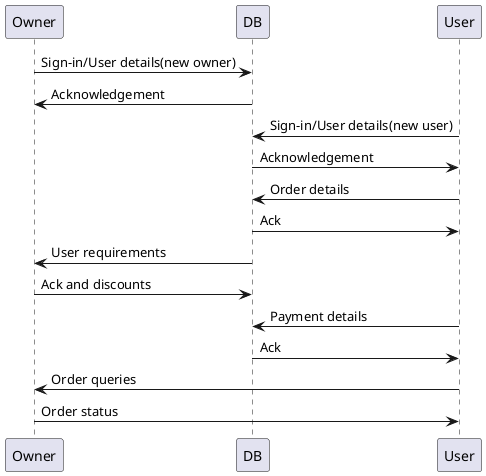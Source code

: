 @startuml

Owner -> DB: Sign-in/User details(new owner)
DB->Owner:Acknowledgement

User -> DB: Sign-in/User details(new user)
DB->User:Acknowledgement

User -> DB: Order details
DB->User:Ack

DB->Owner:User requirements
Owner->DB:Ack and discounts


User->DB:Payment details
DB->User:Ack

User->Owner:Order queries
Owner->User:Order status

@enduml